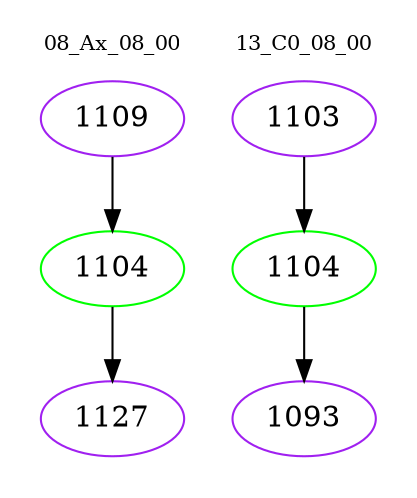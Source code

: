 digraph{
subgraph cluster_0 {
color = white
label = "08_Ax_08_00";
fontsize=10;
T0_1109 [label="1109", color="purple"]
T0_1109 -> T0_1104 [color="black"]
T0_1104 [label="1104", color="green"]
T0_1104 -> T0_1127 [color="black"]
T0_1127 [label="1127", color="purple"]
}
subgraph cluster_1 {
color = white
label = "13_C0_08_00";
fontsize=10;
T1_1103 [label="1103", color="purple"]
T1_1103 -> T1_1104 [color="black"]
T1_1104 [label="1104", color="green"]
T1_1104 -> T1_1093 [color="black"]
T1_1093 [label="1093", color="purple"]
}
}
